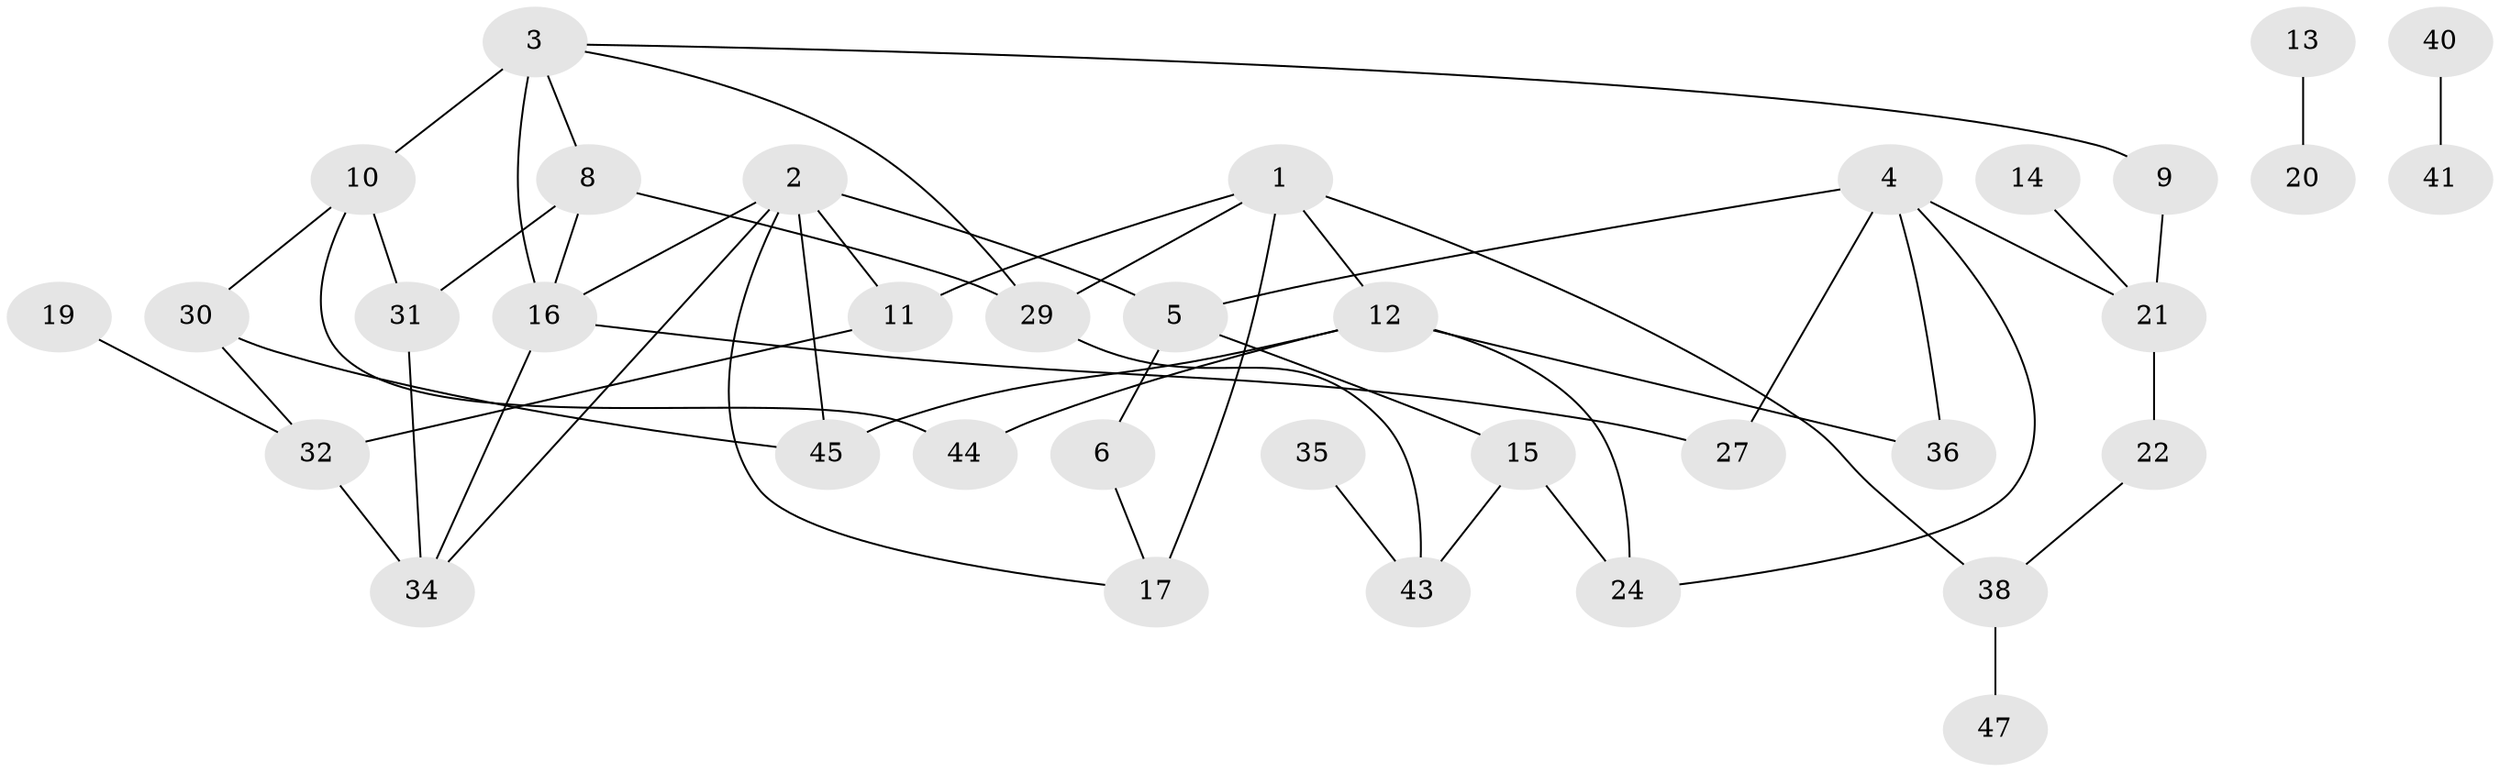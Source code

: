 // original degree distribution, {4: 0.1595744680851064, 3: 0.23404255319148937, 2: 0.22340425531914893, 0: 0.10638297872340426, 1: 0.23404255319148937, 5: 0.0425531914893617}
// Generated by graph-tools (version 1.1) at 2025/33/03/09/25 02:33:38]
// undirected, 36 vertices, 53 edges
graph export_dot {
graph [start="1"]
  node [color=gray90,style=filled];
  1;
  2;
  3;
  4;
  5;
  6;
  8;
  9;
  10;
  11;
  12;
  13;
  14;
  15;
  16;
  17;
  19;
  20;
  21;
  22;
  24;
  27;
  29;
  30;
  31;
  32;
  34;
  35;
  36;
  38;
  40;
  41;
  43;
  44;
  45;
  47;
  1 -- 11 [weight=1.0];
  1 -- 12 [weight=2.0];
  1 -- 17 [weight=2.0];
  1 -- 29 [weight=1.0];
  1 -- 38 [weight=1.0];
  2 -- 5 [weight=1.0];
  2 -- 11 [weight=2.0];
  2 -- 16 [weight=1.0];
  2 -- 17 [weight=1.0];
  2 -- 34 [weight=1.0];
  2 -- 45 [weight=1.0];
  3 -- 8 [weight=1.0];
  3 -- 9 [weight=1.0];
  3 -- 10 [weight=2.0];
  3 -- 16 [weight=1.0];
  3 -- 29 [weight=1.0];
  4 -- 5 [weight=2.0];
  4 -- 21 [weight=1.0];
  4 -- 24 [weight=1.0];
  4 -- 27 [weight=1.0];
  4 -- 36 [weight=1.0];
  5 -- 6 [weight=1.0];
  5 -- 15 [weight=1.0];
  6 -- 17 [weight=1.0];
  8 -- 16 [weight=1.0];
  8 -- 29 [weight=1.0];
  8 -- 31 [weight=1.0];
  9 -- 21 [weight=1.0];
  10 -- 30 [weight=1.0];
  10 -- 31 [weight=1.0];
  10 -- 44 [weight=2.0];
  11 -- 32 [weight=1.0];
  12 -- 24 [weight=1.0];
  12 -- 36 [weight=1.0];
  12 -- 44 [weight=1.0];
  12 -- 45 [weight=1.0];
  13 -- 20 [weight=2.0];
  14 -- 21 [weight=1.0];
  15 -- 24 [weight=1.0];
  15 -- 43 [weight=1.0];
  16 -- 27 [weight=1.0];
  16 -- 34 [weight=1.0];
  19 -- 32 [weight=1.0];
  21 -- 22 [weight=1.0];
  22 -- 38 [weight=1.0];
  29 -- 43 [weight=1.0];
  30 -- 32 [weight=1.0];
  30 -- 45 [weight=1.0];
  31 -- 34 [weight=1.0];
  32 -- 34 [weight=2.0];
  35 -- 43 [weight=1.0];
  38 -- 47 [weight=1.0];
  40 -- 41 [weight=1.0];
}
